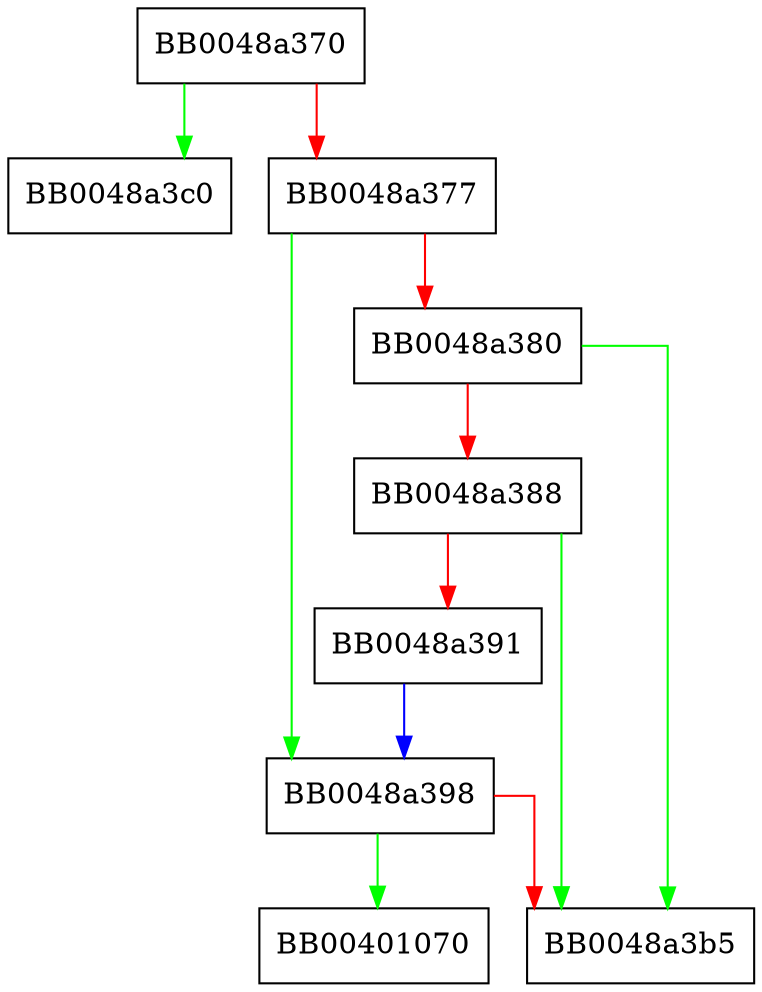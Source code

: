 digraph SSL_get_peer_finished {
  node [shape="box"];
  graph [splines=ortho];
  BB0048a370 -> BB0048a3c0 [color="green"];
  BB0048a370 -> BB0048a377 [color="red"];
  BB0048a377 -> BB0048a398 [color="green"];
  BB0048a377 -> BB0048a380 [color="red"];
  BB0048a380 -> BB0048a3b5 [color="green"];
  BB0048a380 -> BB0048a388 [color="red"];
  BB0048a388 -> BB0048a3b5 [color="green"];
  BB0048a388 -> BB0048a391 [color="red"];
  BB0048a391 -> BB0048a398 [color="blue"];
  BB0048a398 -> BB00401070 [color="green"];
  BB0048a398 -> BB0048a3b5 [color="red"];
}